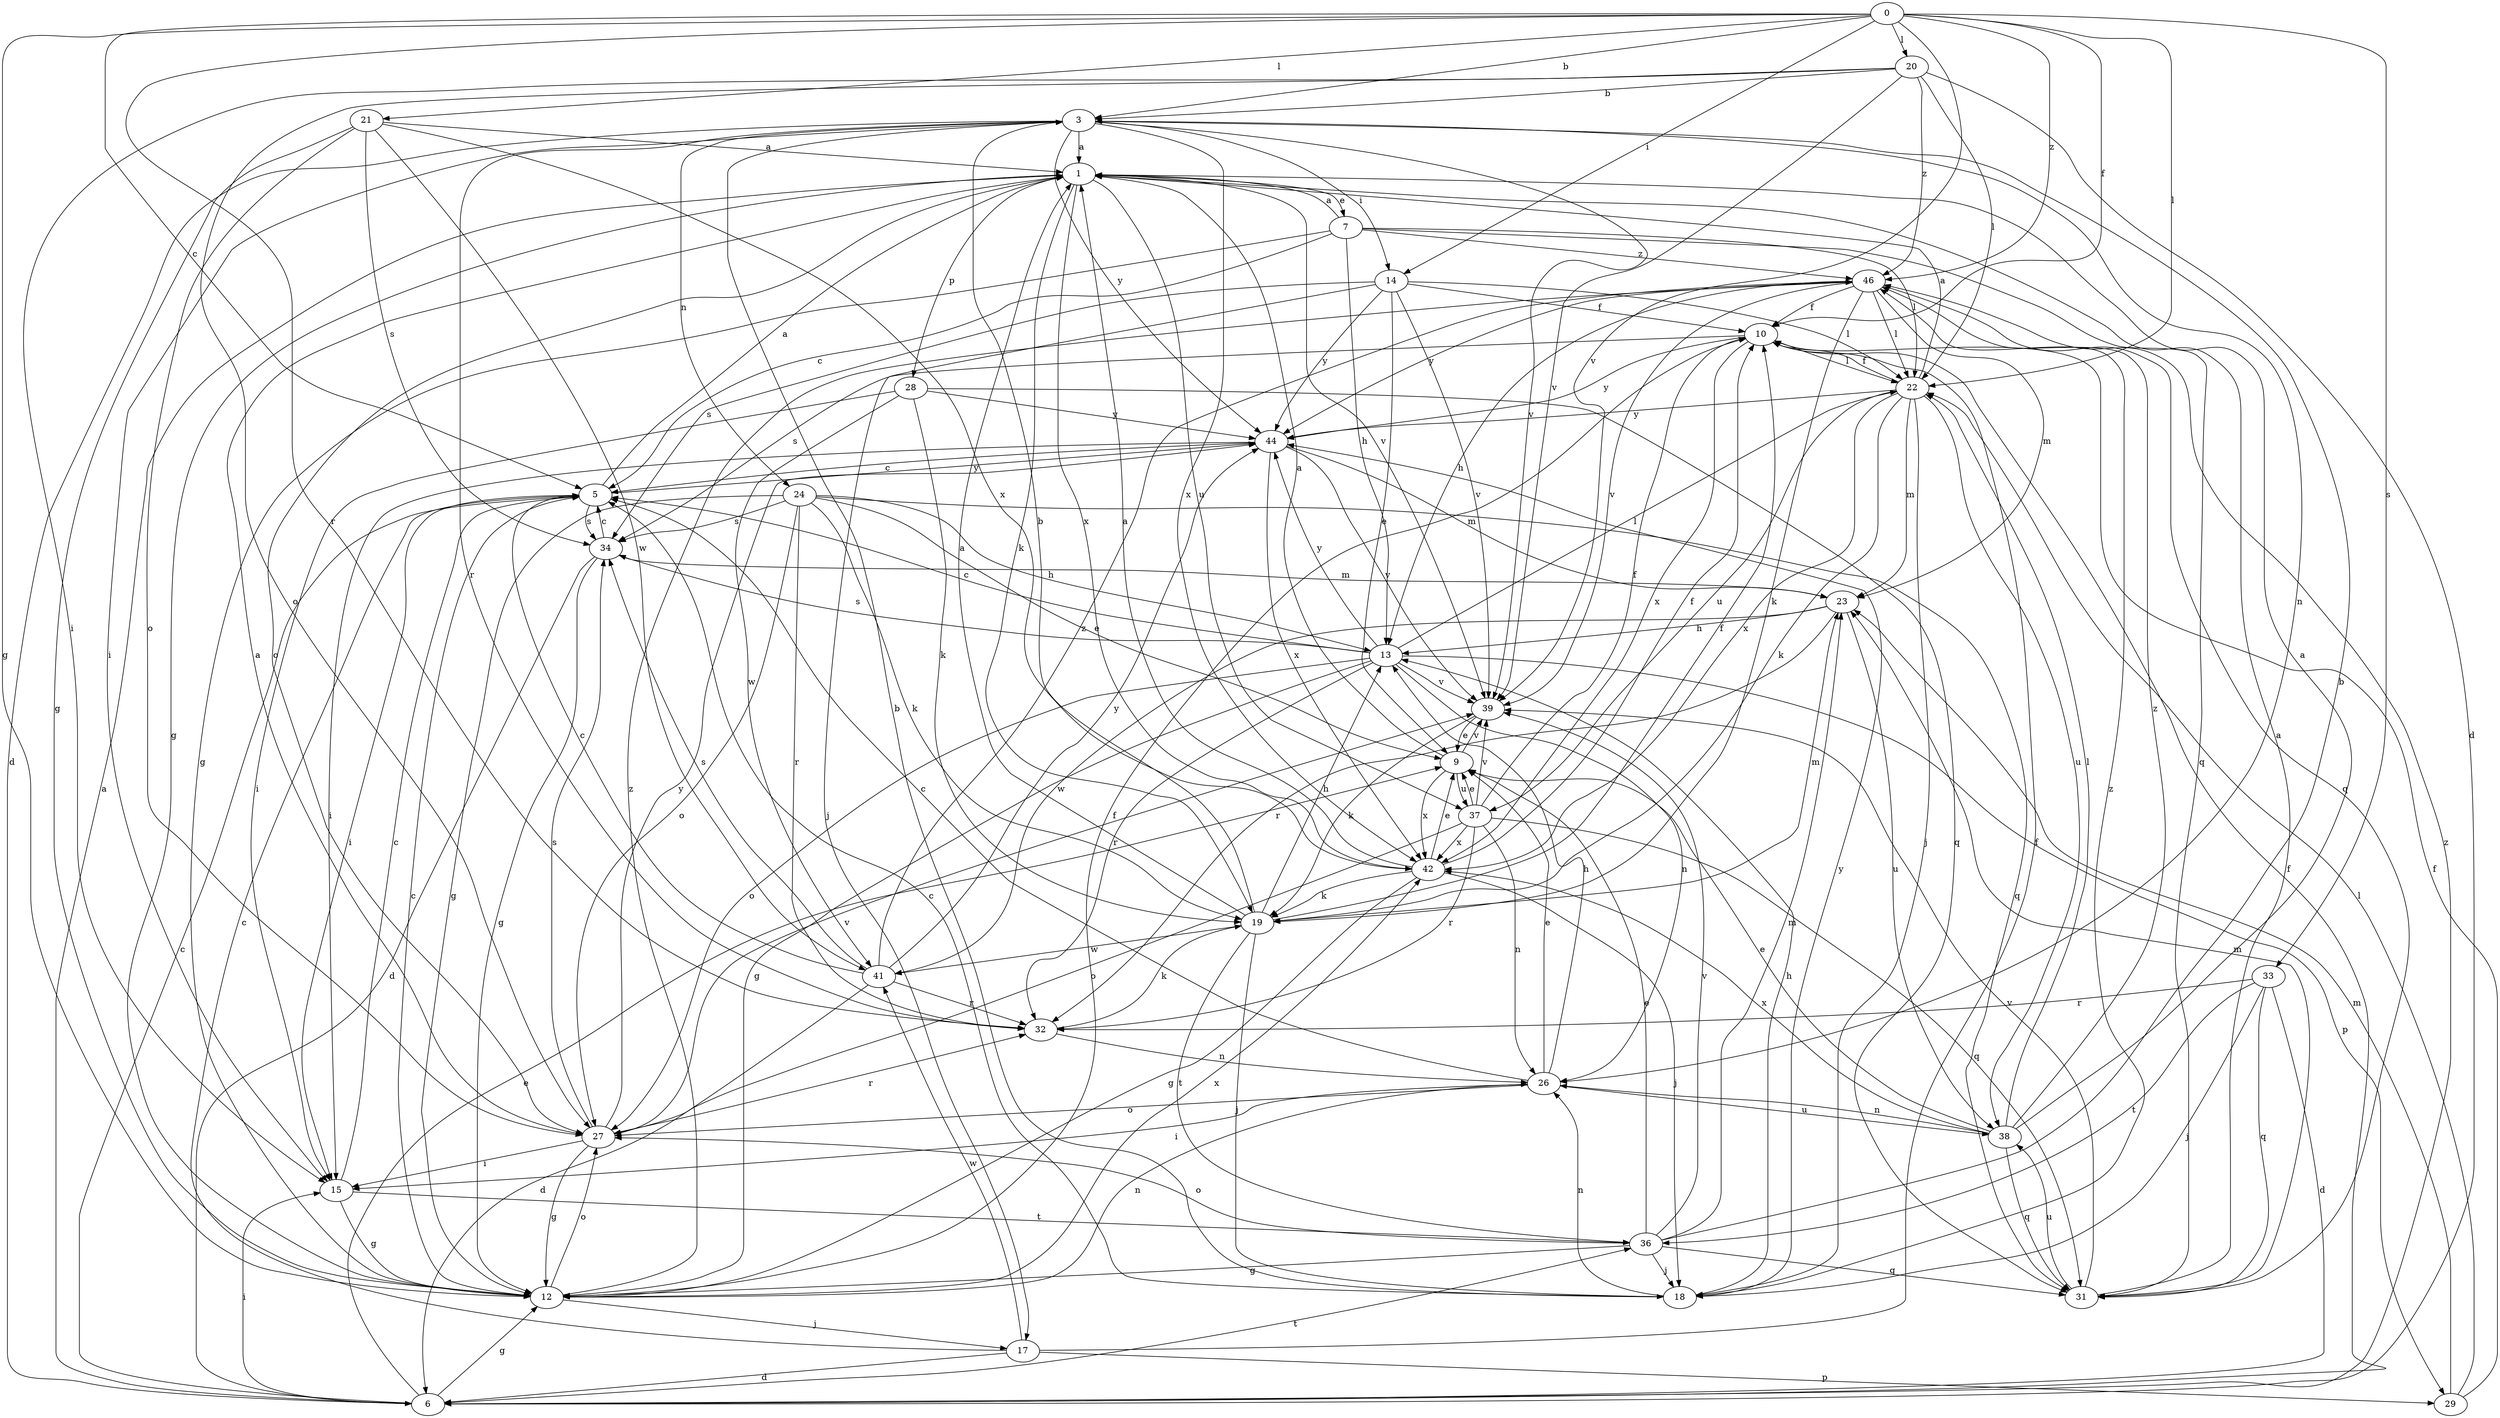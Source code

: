 strict digraph  {
0;
1;
3;
5;
6;
7;
9;
10;
12;
13;
14;
15;
17;
18;
19;
20;
21;
22;
23;
24;
26;
27;
28;
29;
31;
32;
33;
34;
36;
37;
38;
39;
41;
42;
44;
46;
0 -> 3  [label=b];
0 -> 5  [label=c];
0 -> 10  [label=f];
0 -> 12  [label=g];
0 -> 14  [label=i];
0 -> 20  [label=l];
0 -> 21  [label=l];
0 -> 22  [label=l];
0 -> 32  [label=r];
0 -> 33  [label=s];
0 -> 39  [label=v];
0 -> 46  [label=z];
1 -> 7  [label=e];
1 -> 12  [label=g];
1 -> 19  [label=k];
1 -> 27  [label=o];
1 -> 28  [label=p];
1 -> 37  [label=u];
1 -> 39  [label=v];
1 -> 42  [label=x];
3 -> 1  [label=a];
3 -> 6  [label=d];
3 -> 14  [label=i];
3 -> 15  [label=i];
3 -> 24  [label=n];
3 -> 26  [label=n];
3 -> 32  [label=r];
3 -> 39  [label=v];
3 -> 42  [label=x];
3 -> 44  [label=y];
5 -> 1  [label=a];
5 -> 15  [label=i];
5 -> 34  [label=s];
5 -> 44  [label=y];
6 -> 1  [label=a];
6 -> 5  [label=c];
6 -> 9  [label=e];
6 -> 10  [label=f];
6 -> 12  [label=g];
6 -> 15  [label=i];
6 -> 36  [label=t];
6 -> 46  [label=z];
7 -> 1  [label=a];
7 -> 5  [label=c];
7 -> 12  [label=g];
7 -> 13  [label=h];
7 -> 22  [label=l];
7 -> 31  [label=q];
7 -> 46  [label=z];
9 -> 1  [label=a];
9 -> 37  [label=u];
9 -> 39  [label=v];
9 -> 42  [label=x];
10 -> 22  [label=l];
10 -> 34  [label=s];
10 -> 42  [label=x];
10 -> 44  [label=y];
12 -> 5  [label=c];
12 -> 10  [label=f];
12 -> 17  [label=j];
12 -> 26  [label=n];
12 -> 27  [label=o];
12 -> 42  [label=x];
12 -> 46  [label=z];
13 -> 5  [label=c];
13 -> 12  [label=g];
13 -> 22  [label=l];
13 -> 26  [label=n];
13 -> 27  [label=o];
13 -> 29  [label=p];
13 -> 32  [label=r];
13 -> 34  [label=s];
13 -> 39  [label=v];
13 -> 44  [label=y];
14 -> 9  [label=e];
14 -> 10  [label=f];
14 -> 17  [label=j];
14 -> 22  [label=l];
14 -> 34  [label=s];
14 -> 39  [label=v];
14 -> 44  [label=y];
15 -> 5  [label=c];
15 -> 12  [label=g];
15 -> 36  [label=t];
17 -> 5  [label=c];
17 -> 6  [label=d];
17 -> 10  [label=f];
17 -> 29  [label=p];
17 -> 41  [label=w];
18 -> 3  [label=b];
18 -> 5  [label=c];
18 -> 13  [label=h];
18 -> 26  [label=n];
18 -> 44  [label=y];
18 -> 46  [label=z];
19 -> 1  [label=a];
19 -> 3  [label=b];
19 -> 10  [label=f];
19 -> 13  [label=h];
19 -> 18  [label=j];
19 -> 23  [label=m];
19 -> 36  [label=t];
19 -> 41  [label=w];
20 -> 3  [label=b];
20 -> 6  [label=d];
20 -> 15  [label=i];
20 -> 22  [label=l];
20 -> 27  [label=o];
20 -> 39  [label=v];
20 -> 46  [label=z];
21 -> 1  [label=a];
21 -> 12  [label=g];
21 -> 27  [label=o];
21 -> 34  [label=s];
21 -> 41  [label=w];
21 -> 42  [label=x];
22 -> 1  [label=a];
22 -> 10  [label=f];
22 -> 18  [label=j];
22 -> 19  [label=k];
22 -> 23  [label=m];
22 -> 37  [label=u];
22 -> 38  [label=u];
22 -> 42  [label=x];
22 -> 44  [label=y];
23 -> 13  [label=h];
23 -> 32  [label=r];
23 -> 38  [label=u];
23 -> 41  [label=w];
24 -> 9  [label=e];
24 -> 12  [label=g];
24 -> 13  [label=h];
24 -> 19  [label=k];
24 -> 27  [label=o];
24 -> 31  [label=q];
24 -> 32  [label=r];
24 -> 34  [label=s];
26 -> 5  [label=c];
26 -> 9  [label=e];
26 -> 13  [label=h];
26 -> 15  [label=i];
26 -> 27  [label=o];
26 -> 38  [label=u];
27 -> 1  [label=a];
27 -> 12  [label=g];
27 -> 15  [label=i];
27 -> 32  [label=r];
27 -> 34  [label=s];
27 -> 39  [label=v];
27 -> 44  [label=y];
28 -> 15  [label=i];
28 -> 19  [label=k];
28 -> 31  [label=q];
28 -> 41  [label=w];
28 -> 44  [label=y];
29 -> 10  [label=f];
29 -> 22  [label=l];
29 -> 23  [label=m];
31 -> 1  [label=a];
31 -> 23  [label=m];
31 -> 38  [label=u];
31 -> 39  [label=v];
32 -> 19  [label=k];
32 -> 26  [label=n];
33 -> 6  [label=d];
33 -> 18  [label=j];
33 -> 31  [label=q];
33 -> 32  [label=r];
33 -> 36  [label=t];
34 -> 5  [label=c];
34 -> 6  [label=d];
34 -> 12  [label=g];
34 -> 23  [label=m];
36 -> 3  [label=b];
36 -> 9  [label=e];
36 -> 12  [label=g];
36 -> 18  [label=j];
36 -> 23  [label=m];
36 -> 27  [label=o];
36 -> 31  [label=q];
36 -> 39  [label=v];
37 -> 9  [label=e];
37 -> 10  [label=f];
37 -> 26  [label=n];
37 -> 27  [label=o];
37 -> 31  [label=q];
37 -> 32  [label=r];
37 -> 39  [label=v];
37 -> 42  [label=x];
38 -> 1  [label=a];
38 -> 9  [label=e];
38 -> 22  [label=l];
38 -> 26  [label=n];
38 -> 31  [label=q];
38 -> 42  [label=x];
38 -> 46  [label=z];
39 -> 9  [label=e];
39 -> 19  [label=k];
41 -> 5  [label=c];
41 -> 6  [label=d];
41 -> 32  [label=r];
41 -> 34  [label=s];
41 -> 44  [label=y];
41 -> 46  [label=z];
42 -> 1  [label=a];
42 -> 9  [label=e];
42 -> 10  [label=f];
42 -> 12  [label=g];
42 -> 18  [label=j];
42 -> 19  [label=k];
44 -> 5  [label=c];
44 -> 15  [label=i];
44 -> 23  [label=m];
44 -> 39  [label=v];
44 -> 42  [label=x];
46 -> 10  [label=f];
46 -> 13  [label=h];
46 -> 19  [label=k];
46 -> 22  [label=l];
46 -> 23  [label=m];
46 -> 31  [label=q];
46 -> 39  [label=v];
46 -> 44  [label=y];
}

